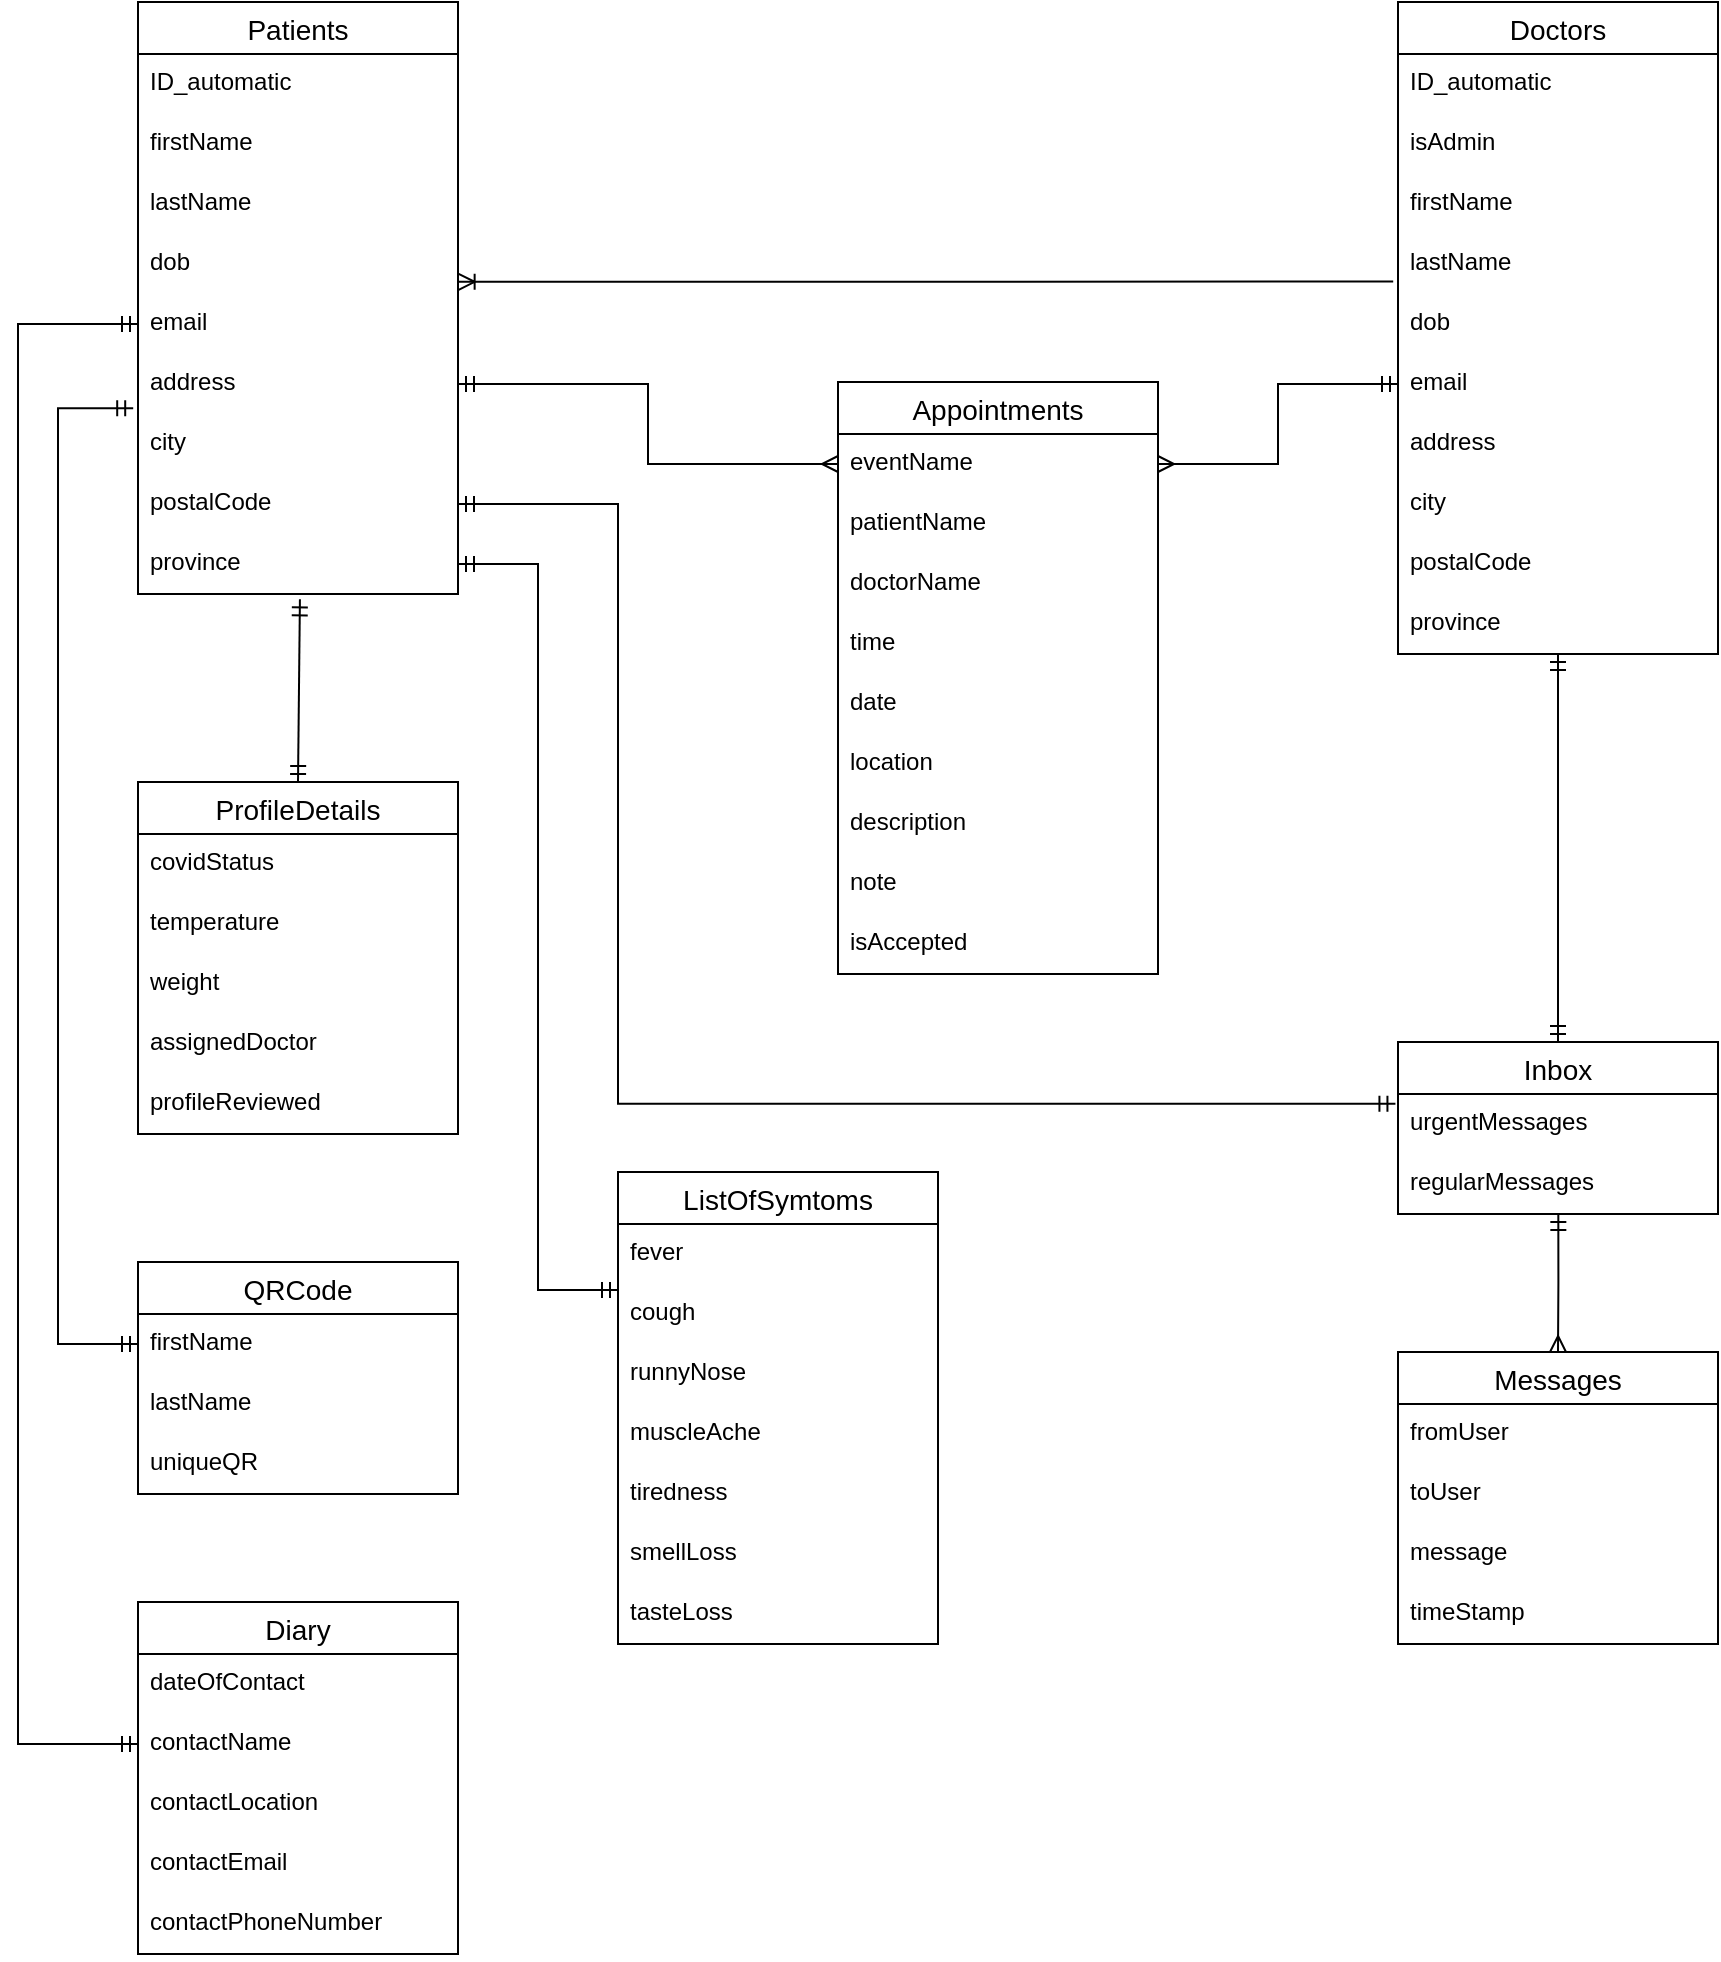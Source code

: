<mxfile>
    <diagram id="R2lEEEUBdFMjLlhIrx00" name="Page-1">
        <mxGraphModel dx="1397" dy="1213" grid="1" gridSize="10" guides="1" tooltips="1" connect="1" arrows="1" fold="1" page="1" pageScale="1" pageWidth="1100" pageHeight="850" math="0" shadow="0" extFonts="Permanent Marker^https://fonts.googleapis.com/css?family=Permanent+Marker">
            <root>
                <mxCell id="0"/>
                <mxCell id="1" parent="0"/>
                <mxCell id="PHFaT8uaR8jTqJFm2Dfu-1" value="Patients" style="swimlane;fontStyle=0;childLayout=stackLayout;horizontal=1;startSize=26;horizontalStack=0;resizeParent=1;resizeParentMax=0;resizeLast=0;collapsible=1;marginBottom=0;align=center;fontSize=14;" parent="1" vertex="1">
                    <mxGeometry x="160" y="50" width="160" height="296" as="geometry"/>
                </mxCell>
                <mxCell id="PHFaT8uaR8jTqJFm2Dfu-3" value="ID_automatic" style="text;strokeColor=none;fillColor=none;spacingLeft=4;spacingRight=4;overflow=hidden;rotatable=0;points=[[0,0.5],[1,0.5]];portConstraint=eastwest;fontSize=12;" parent="PHFaT8uaR8jTqJFm2Dfu-1" vertex="1">
                    <mxGeometry y="26" width="160" height="30" as="geometry"/>
                </mxCell>
                <mxCell id="PHFaT8uaR8jTqJFm2Dfu-2" value="firstName" style="text;strokeColor=none;fillColor=none;spacingLeft=4;spacingRight=4;overflow=hidden;rotatable=0;points=[[0,0.5],[1,0.5]];portConstraint=eastwest;fontSize=12;" parent="PHFaT8uaR8jTqJFm2Dfu-1" vertex="1">
                    <mxGeometry y="56" width="160" height="30" as="geometry"/>
                </mxCell>
                <mxCell id="PHFaT8uaR8jTqJFm2Dfu-12" value="lastName" style="text;strokeColor=none;fillColor=none;spacingLeft=4;spacingRight=4;overflow=hidden;rotatable=0;points=[[0,0.5],[1,0.5]];portConstraint=eastwest;fontSize=12;" parent="PHFaT8uaR8jTqJFm2Dfu-1" vertex="1">
                    <mxGeometry y="86" width="160" height="30" as="geometry"/>
                </mxCell>
                <mxCell id="PHFaT8uaR8jTqJFm2Dfu-15" value="dob" style="text;strokeColor=none;fillColor=none;spacingLeft=4;spacingRight=4;overflow=hidden;rotatable=0;points=[[0,0.5],[1,0.5]];portConstraint=eastwest;fontSize=12;" parent="PHFaT8uaR8jTqJFm2Dfu-1" vertex="1">
                    <mxGeometry y="116" width="160" height="30" as="geometry"/>
                </mxCell>
                <mxCell id="PHFaT8uaR8jTqJFm2Dfu-16" value="email" style="text;strokeColor=none;fillColor=none;spacingLeft=4;spacingRight=4;overflow=hidden;rotatable=0;points=[[0,0.5],[1,0.5]];portConstraint=eastwest;fontSize=12;" parent="PHFaT8uaR8jTqJFm2Dfu-1" vertex="1">
                    <mxGeometry y="146" width="160" height="30" as="geometry"/>
                </mxCell>
                <mxCell id="PHFaT8uaR8jTqJFm2Dfu-13" value="address" style="text;strokeColor=none;fillColor=none;spacingLeft=4;spacingRight=4;overflow=hidden;rotatable=0;points=[[0,0.5],[1,0.5]];portConstraint=eastwest;fontSize=12;" parent="PHFaT8uaR8jTqJFm2Dfu-1" vertex="1">
                    <mxGeometry y="176" width="160" height="30" as="geometry"/>
                </mxCell>
                <mxCell id="PHFaT8uaR8jTqJFm2Dfu-14" value="city" style="text;strokeColor=none;fillColor=none;spacingLeft=4;spacingRight=4;overflow=hidden;rotatable=0;points=[[0,0.5],[1,0.5]];portConstraint=eastwest;fontSize=12;" parent="PHFaT8uaR8jTqJFm2Dfu-1" vertex="1">
                    <mxGeometry y="206" width="160" height="30" as="geometry"/>
                </mxCell>
                <mxCell id="PHFaT8uaR8jTqJFm2Dfu-17" value="postalCode" style="text;strokeColor=none;fillColor=none;spacingLeft=4;spacingRight=4;overflow=hidden;rotatable=0;points=[[0,0.5],[1,0.5]];portConstraint=eastwest;fontSize=12;" parent="PHFaT8uaR8jTqJFm2Dfu-1" vertex="1">
                    <mxGeometry y="236" width="160" height="30" as="geometry"/>
                </mxCell>
                <mxCell id="PHFaT8uaR8jTqJFm2Dfu-18" value="province" style="text;strokeColor=none;fillColor=none;spacingLeft=4;spacingRight=4;overflow=hidden;rotatable=0;points=[[0,0.5],[1,0.5]];portConstraint=eastwest;fontSize=12;" parent="PHFaT8uaR8jTqJFm2Dfu-1" vertex="1">
                    <mxGeometry y="266" width="160" height="30" as="geometry"/>
                </mxCell>
                <mxCell id="PHFaT8uaR8jTqJFm2Dfu-19" value="Doctors" style="swimlane;fontStyle=0;childLayout=stackLayout;horizontal=1;startSize=26;horizontalStack=0;resizeParent=1;resizeParentMax=0;resizeLast=0;collapsible=1;marginBottom=0;align=center;fontSize=14;" parent="1" vertex="1">
                    <mxGeometry x="790" y="50" width="160" height="326" as="geometry"/>
                </mxCell>
                <mxCell id="PHFaT8uaR8jTqJFm2Dfu-20" value="ID_automatic" style="text;strokeColor=none;fillColor=none;spacingLeft=4;spacingRight=4;overflow=hidden;rotatable=0;points=[[0,0.5],[1,0.5]];portConstraint=eastwest;fontSize=12;" parent="PHFaT8uaR8jTqJFm2Dfu-19" vertex="1">
                    <mxGeometry y="26" width="160" height="30" as="geometry"/>
                </mxCell>
                <mxCell id="PHFaT8uaR8jTqJFm2Dfu-70" value="isAdmin" style="text;strokeColor=none;fillColor=none;spacingLeft=4;spacingRight=4;overflow=hidden;rotatable=0;points=[[0,0.5],[1,0.5]];portConstraint=eastwest;fontSize=12;" parent="PHFaT8uaR8jTqJFm2Dfu-19" vertex="1">
                    <mxGeometry y="56" width="160" height="30" as="geometry"/>
                </mxCell>
                <mxCell id="PHFaT8uaR8jTqJFm2Dfu-21" value="firstName" style="text;strokeColor=none;fillColor=none;spacingLeft=4;spacingRight=4;overflow=hidden;rotatable=0;points=[[0,0.5],[1,0.5]];portConstraint=eastwest;fontSize=12;" parent="PHFaT8uaR8jTqJFm2Dfu-19" vertex="1">
                    <mxGeometry y="86" width="160" height="30" as="geometry"/>
                </mxCell>
                <mxCell id="PHFaT8uaR8jTqJFm2Dfu-22" value="lastName" style="text;strokeColor=none;fillColor=none;spacingLeft=4;spacingRight=4;overflow=hidden;rotatable=0;points=[[0,0.5],[1,0.5]];portConstraint=eastwest;fontSize=12;" parent="PHFaT8uaR8jTqJFm2Dfu-19" vertex="1">
                    <mxGeometry y="116" width="160" height="30" as="geometry"/>
                </mxCell>
                <mxCell id="PHFaT8uaR8jTqJFm2Dfu-23" value="dob" style="text;strokeColor=none;fillColor=none;spacingLeft=4;spacingRight=4;overflow=hidden;rotatable=0;points=[[0,0.5],[1,0.5]];portConstraint=eastwest;fontSize=12;" parent="PHFaT8uaR8jTqJFm2Dfu-19" vertex="1">
                    <mxGeometry y="146" width="160" height="30" as="geometry"/>
                </mxCell>
                <mxCell id="PHFaT8uaR8jTqJFm2Dfu-24" value="email" style="text;strokeColor=none;fillColor=none;spacingLeft=4;spacingRight=4;overflow=hidden;rotatable=0;points=[[0,0.5],[1,0.5]];portConstraint=eastwest;fontSize=12;" parent="PHFaT8uaR8jTqJFm2Dfu-19" vertex="1">
                    <mxGeometry y="176" width="160" height="30" as="geometry"/>
                </mxCell>
                <mxCell id="PHFaT8uaR8jTqJFm2Dfu-25" value="address" style="text;strokeColor=none;fillColor=none;spacingLeft=4;spacingRight=4;overflow=hidden;rotatable=0;points=[[0,0.5],[1,0.5]];portConstraint=eastwest;fontSize=12;" parent="PHFaT8uaR8jTqJFm2Dfu-19" vertex="1">
                    <mxGeometry y="206" width="160" height="30" as="geometry"/>
                </mxCell>
                <mxCell id="PHFaT8uaR8jTqJFm2Dfu-26" value="city" style="text;strokeColor=none;fillColor=none;spacingLeft=4;spacingRight=4;overflow=hidden;rotatable=0;points=[[0,0.5],[1,0.5]];portConstraint=eastwest;fontSize=12;" parent="PHFaT8uaR8jTqJFm2Dfu-19" vertex="1">
                    <mxGeometry y="236" width="160" height="30" as="geometry"/>
                </mxCell>
                <mxCell id="PHFaT8uaR8jTqJFm2Dfu-27" value="postalCode" style="text;strokeColor=none;fillColor=none;spacingLeft=4;spacingRight=4;overflow=hidden;rotatable=0;points=[[0,0.5],[1,0.5]];portConstraint=eastwest;fontSize=12;" parent="PHFaT8uaR8jTqJFm2Dfu-19" vertex="1">
                    <mxGeometry y="266" width="160" height="30" as="geometry"/>
                </mxCell>
                <mxCell id="PHFaT8uaR8jTqJFm2Dfu-28" value="province" style="text;strokeColor=none;fillColor=none;spacingLeft=4;spacingRight=4;overflow=hidden;rotatable=0;points=[[0,0.5],[1,0.5]];portConstraint=eastwest;fontSize=12;" parent="PHFaT8uaR8jTqJFm2Dfu-19" vertex="1">
                    <mxGeometry y="296" width="160" height="30" as="geometry"/>
                </mxCell>
                <mxCell id="PHFaT8uaR8jTqJFm2Dfu-29" value="Appointments" style="swimlane;fontStyle=0;childLayout=stackLayout;horizontal=1;startSize=26;horizontalStack=0;resizeParent=1;resizeParentMax=0;resizeLast=0;collapsible=1;marginBottom=0;align=center;fontSize=14;" parent="1" vertex="1">
                    <mxGeometry x="510.0" y="240" width="160" height="296" as="geometry"/>
                </mxCell>
                <mxCell id="PHFaT8uaR8jTqJFm2Dfu-30" value="eventName" style="text;strokeColor=none;fillColor=none;spacingLeft=4;spacingRight=4;overflow=hidden;rotatable=0;points=[[0,0.5],[1,0.5]];portConstraint=eastwest;fontSize=12;" parent="PHFaT8uaR8jTqJFm2Dfu-29" vertex="1">
                    <mxGeometry y="26" width="160" height="30" as="geometry"/>
                </mxCell>
                <mxCell id="PHFaT8uaR8jTqJFm2Dfu-31" value="patientName" style="text;strokeColor=none;fillColor=none;spacingLeft=4;spacingRight=4;overflow=hidden;rotatable=0;points=[[0,0.5],[1,0.5]];portConstraint=eastwest;fontSize=12;" parent="PHFaT8uaR8jTqJFm2Dfu-29" vertex="1">
                    <mxGeometry y="56" width="160" height="30" as="geometry"/>
                </mxCell>
                <mxCell id="PHFaT8uaR8jTqJFm2Dfu-32" value="doctorName" style="text;strokeColor=none;fillColor=none;spacingLeft=4;spacingRight=4;overflow=hidden;rotatable=0;points=[[0,0.5],[1,0.5]];portConstraint=eastwest;fontSize=12;" parent="PHFaT8uaR8jTqJFm2Dfu-29" vertex="1">
                    <mxGeometry y="86" width="160" height="30" as="geometry"/>
                </mxCell>
                <mxCell id="PHFaT8uaR8jTqJFm2Dfu-59" value="time" style="text;strokeColor=none;fillColor=none;spacingLeft=4;spacingRight=4;overflow=hidden;rotatable=0;points=[[0,0.5],[1,0.5]];portConstraint=eastwest;fontSize=12;" parent="PHFaT8uaR8jTqJFm2Dfu-29" vertex="1">
                    <mxGeometry y="116" width="160" height="30" as="geometry"/>
                </mxCell>
                <mxCell id="PHFaT8uaR8jTqJFm2Dfu-60" value="date" style="text;strokeColor=none;fillColor=none;spacingLeft=4;spacingRight=4;overflow=hidden;rotatable=0;points=[[0,0.5],[1,0.5]];portConstraint=eastwest;fontSize=12;" parent="PHFaT8uaR8jTqJFm2Dfu-29" vertex="1">
                    <mxGeometry y="146" width="160" height="30" as="geometry"/>
                </mxCell>
                <mxCell id="12" value="location" style="text;strokeColor=none;fillColor=none;spacingLeft=4;spacingRight=4;overflow=hidden;rotatable=0;points=[[0,0.5],[1,0.5]];portConstraint=eastwest;fontSize=12;" vertex="1" parent="PHFaT8uaR8jTqJFm2Dfu-29">
                    <mxGeometry y="176" width="160" height="30" as="geometry"/>
                </mxCell>
                <mxCell id="9" value="description" style="text;strokeColor=none;fillColor=none;spacingLeft=4;spacingRight=4;overflow=hidden;rotatable=0;points=[[0,0.5],[1,0.5]];portConstraint=eastwest;fontSize=12;" vertex="1" parent="PHFaT8uaR8jTqJFm2Dfu-29">
                    <mxGeometry y="206" width="160" height="30" as="geometry"/>
                </mxCell>
                <mxCell id="10" value="note" style="text;strokeColor=none;fillColor=none;spacingLeft=4;spacingRight=4;overflow=hidden;rotatable=0;points=[[0,0.5],[1,0.5]];portConstraint=eastwest;fontSize=12;" vertex="1" parent="PHFaT8uaR8jTqJFm2Dfu-29">
                    <mxGeometry y="236" width="160" height="30" as="geometry"/>
                </mxCell>
                <mxCell id="11" value="isAccepted" style="text;strokeColor=none;fillColor=none;spacingLeft=4;spacingRight=4;overflow=hidden;rotatable=0;points=[[0,0.5],[1,0.5]];portConstraint=eastwest;fontSize=12;" vertex="1" parent="PHFaT8uaR8jTqJFm2Dfu-29">
                    <mxGeometry y="266" width="160" height="30" as="geometry"/>
                </mxCell>
                <mxCell id="PHFaT8uaR8jTqJFm2Dfu-33" value="ProfileDetails" style="swimlane;fontStyle=0;childLayout=stackLayout;horizontal=1;startSize=26;horizontalStack=0;resizeParent=1;resizeParentMax=0;resizeLast=0;collapsible=1;marginBottom=0;align=center;fontSize=14;" parent="1" vertex="1">
                    <mxGeometry x="160" y="440" width="160" height="176" as="geometry"/>
                </mxCell>
                <mxCell id="PHFaT8uaR8jTqJFm2Dfu-35" value="covidStatus" style="text;strokeColor=none;fillColor=none;spacingLeft=4;spacingRight=4;overflow=hidden;rotatable=0;points=[[0,0.5],[1,0.5]];portConstraint=eastwest;fontSize=12;" parent="PHFaT8uaR8jTqJFm2Dfu-33" vertex="1">
                    <mxGeometry y="26" width="160" height="30" as="geometry"/>
                </mxCell>
                <mxCell id="PHFaT8uaR8jTqJFm2Dfu-36" value="temperature" style="text;strokeColor=none;fillColor=none;spacingLeft=4;spacingRight=4;overflow=hidden;rotatable=0;points=[[0,0.5],[1,0.5]];portConstraint=eastwest;fontSize=12;" parent="PHFaT8uaR8jTqJFm2Dfu-33" vertex="1">
                    <mxGeometry y="56" width="160" height="30" as="geometry"/>
                </mxCell>
                <mxCell id="PHFaT8uaR8jTqJFm2Dfu-46" value="weight" style="text;strokeColor=none;fillColor=none;spacingLeft=4;spacingRight=4;overflow=hidden;rotatable=0;points=[[0,0.5],[1,0.5]];portConstraint=eastwest;fontSize=12;" parent="PHFaT8uaR8jTqJFm2Dfu-33" vertex="1">
                    <mxGeometry y="86" width="160" height="30" as="geometry"/>
                </mxCell>
                <mxCell id="PHFaT8uaR8jTqJFm2Dfu-47" value="assignedDoctor" style="text;strokeColor=none;fillColor=none;spacingLeft=4;spacingRight=4;overflow=hidden;rotatable=0;points=[[0,0.5],[1,0.5]];portConstraint=eastwest;fontSize=12;" parent="PHFaT8uaR8jTqJFm2Dfu-33" vertex="1">
                    <mxGeometry y="116" width="160" height="30" as="geometry"/>
                </mxCell>
                <mxCell id="PHFaT8uaR8jTqJFm2Dfu-48" value="profileReviewed" style="text;strokeColor=none;fillColor=none;spacingLeft=4;spacingRight=4;overflow=hidden;rotatable=0;points=[[0,0.5],[1,0.5]];portConstraint=eastwest;fontSize=12;" parent="PHFaT8uaR8jTqJFm2Dfu-33" vertex="1">
                    <mxGeometry y="146" width="160" height="30" as="geometry"/>
                </mxCell>
                <mxCell id="PHFaT8uaR8jTqJFm2Dfu-77" style="edgeStyle=orthogonalEdgeStyle;rounded=0;orthogonalLoop=1;jettySize=auto;html=1;exitX=0.5;exitY=0;exitDx=0;exitDy=0;startArrow=ERmandOne;startFill=0;endArrow=ERmandOne;endFill=0;entryX=0.5;entryY=1;entryDx=0;entryDy=0;" parent="1" source="PHFaT8uaR8jTqJFm2Dfu-37" target="PHFaT8uaR8jTqJFm2Dfu-19" edge="1">
                    <mxGeometry relative="1" as="geometry">
                        <mxPoint x="870" y="380" as="targetPoint"/>
                    </mxGeometry>
                </mxCell>
                <mxCell id="PHFaT8uaR8jTqJFm2Dfu-37" value="Inbox" style="swimlane;fontStyle=0;childLayout=stackLayout;horizontal=1;startSize=26;horizontalStack=0;resizeParent=1;resizeParentMax=0;resizeLast=0;collapsible=1;marginBottom=0;align=center;fontSize=14;" parent="1" vertex="1">
                    <mxGeometry x="790" y="570" width="160" height="86" as="geometry"/>
                </mxCell>
                <mxCell id="PHFaT8uaR8jTqJFm2Dfu-38" value="urgentMessages" style="text;strokeColor=none;fillColor=none;spacingLeft=4;spacingRight=4;overflow=hidden;rotatable=0;points=[[0,0.5],[1,0.5]];portConstraint=eastwest;fontSize=12;" parent="PHFaT8uaR8jTqJFm2Dfu-37" vertex="1">
                    <mxGeometry y="26" width="160" height="30" as="geometry"/>
                </mxCell>
                <mxCell id="PHFaT8uaR8jTqJFm2Dfu-66" value="regularMessages" style="text;strokeColor=none;fillColor=none;spacingLeft=4;spacingRight=4;overflow=hidden;rotatable=0;points=[[0,0.5],[1,0.5]];portConstraint=eastwest;fontSize=12;" parent="PHFaT8uaR8jTqJFm2Dfu-37" vertex="1">
                    <mxGeometry y="56" width="160" height="30" as="geometry"/>
                </mxCell>
                <mxCell id="PHFaT8uaR8jTqJFm2Dfu-41" value="QRCode" style="swimlane;fontStyle=0;childLayout=stackLayout;horizontal=1;startSize=26;horizontalStack=0;resizeParent=1;resizeParentMax=0;resizeLast=0;collapsible=1;marginBottom=0;align=center;fontSize=14;" parent="1" vertex="1">
                    <mxGeometry x="160" y="680" width="160" height="116" as="geometry"/>
                </mxCell>
                <mxCell id="PHFaT8uaR8jTqJFm2Dfu-43" value="firstName" style="text;strokeColor=none;fillColor=none;spacingLeft=4;spacingRight=4;overflow=hidden;rotatable=0;points=[[0,0.5],[1,0.5]];portConstraint=eastwest;fontSize=12;" parent="PHFaT8uaR8jTqJFm2Dfu-41" vertex="1">
                    <mxGeometry y="26" width="160" height="30" as="geometry"/>
                </mxCell>
                <mxCell id="PHFaT8uaR8jTqJFm2Dfu-44" value="lastName" style="text;strokeColor=none;fillColor=none;spacingLeft=4;spacingRight=4;overflow=hidden;rotatable=0;points=[[0,0.5],[1,0.5]];portConstraint=eastwest;fontSize=12;" parent="PHFaT8uaR8jTqJFm2Dfu-41" vertex="1">
                    <mxGeometry y="56" width="160" height="30" as="geometry"/>
                </mxCell>
                <mxCell id="PHFaT8uaR8jTqJFm2Dfu-45" value="uniqueQR" style="text;strokeColor=none;fillColor=none;spacingLeft=4;spacingRight=4;overflow=hidden;rotatable=0;points=[[0,0.5],[1,0.5]];portConstraint=eastwest;fontSize=12;" parent="PHFaT8uaR8jTqJFm2Dfu-41" vertex="1">
                    <mxGeometry y="86" width="160" height="30" as="geometry"/>
                </mxCell>
                <mxCell id="PHFaT8uaR8jTqJFm2Dfu-49" value="ListOfSymtoms" style="swimlane;fontStyle=0;childLayout=stackLayout;horizontal=1;startSize=26;horizontalStack=0;resizeParent=1;resizeParentMax=0;resizeLast=0;collapsible=1;marginBottom=0;align=center;fontSize=14;" parent="1" vertex="1">
                    <mxGeometry x="400" y="635" width="160" height="236" as="geometry"/>
                </mxCell>
                <mxCell id="PHFaT8uaR8jTqJFm2Dfu-50" value="fever" style="text;strokeColor=none;fillColor=none;spacingLeft=4;spacingRight=4;overflow=hidden;rotatable=0;points=[[0,0.5],[1,0.5]];portConstraint=eastwest;fontSize=12;" parent="PHFaT8uaR8jTqJFm2Dfu-49" vertex="1">
                    <mxGeometry y="26" width="160" height="30" as="geometry"/>
                </mxCell>
                <mxCell id="PHFaT8uaR8jTqJFm2Dfu-51" value="cough" style="text;strokeColor=none;fillColor=none;spacingLeft=4;spacingRight=4;overflow=hidden;rotatable=0;points=[[0,0.5],[1,0.5]];portConstraint=eastwest;fontSize=12;" parent="PHFaT8uaR8jTqJFm2Dfu-49" vertex="1">
                    <mxGeometry y="56" width="160" height="30" as="geometry"/>
                </mxCell>
                <mxCell id="PHFaT8uaR8jTqJFm2Dfu-52" value="runnyNose" style="text;strokeColor=none;fillColor=none;spacingLeft=4;spacingRight=4;overflow=hidden;rotatable=0;points=[[0,0.5],[1,0.5]];portConstraint=eastwest;fontSize=12;" parent="PHFaT8uaR8jTqJFm2Dfu-49" vertex="1">
                    <mxGeometry y="86" width="160" height="30" as="geometry"/>
                </mxCell>
                <mxCell id="PHFaT8uaR8jTqJFm2Dfu-53" value="muscleAche" style="text;strokeColor=none;fillColor=none;spacingLeft=4;spacingRight=4;overflow=hidden;rotatable=0;points=[[0,0.5],[1,0.5]];portConstraint=eastwest;fontSize=12;" parent="PHFaT8uaR8jTqJFm2Dfu-49" vertex="1">
                    <mxGeometry y="116" width="160" height="30" as="geometry"/>
                </mxCell>
                <mxCell id="PHFaT8uaR8jTqJFm2Dfu-54" value="tiredness" style="text;strokeColor=none;fillColor=none;spacingLeft=4;spacingRight=4;overflow=hidden;rotatable=0;points=[[0,0.5],[1,0.5]];portConstraint=eastwest;fontSize=12;" parent="PHFaT8uaR8jTqJFm2Dfu-49" vertex="1">
                    <mxGeometry y="146" width="160" height="30" as="geometry"/>
                </mxCell>
                <mxCell id="PHFaT8uaR8jTqJFm2Dfu-55" value="smellLoss" style="text;strokeColor=none;fillColor=none;spacingLeft=4;spacingRight=4;overflow=hidden;rotatable=0;points=[[0,0.5],[1,0.5]];portConstraint=eastwest;fontSize=12;" parent="PHFaT8uaR8jTqJFm2Dfu-49" vertex="1">
                    <mxGeometry y="176" width="160" height="30" as="geometry"/>
                </mxCell>
                <mxCell id="PHFaT8uaR8jTqJFm2Dfu-56" value="tasteLoss" style="text;strokeColor=none;fillColor=none;spacingLeft=4;spacingRight=4;overflow=hidden;rotatable=0;points=[[0,0.5],[1,0.5]];portConstraint=eastwest;fontSize=12;" parent="PHFaT8uaR8jTqJFm2Dfu-49" vertex="1">
                    <mxGeometry y="206" width="160" height="30" as="geometry"/>
                </mxCell>
                <mxCell id="PHFaT8uaR8jTqJFm2Dfu-58" value="" style="edgeStyle=entityRelationEdgeStyle;fontSize=12;html=1;endArrow=ERoneToMany;rounded=0;exitX=-0.015;exitY=0.793;exitDx=0;exitDy=0;entryX=1.002;entryY=0.797;entryDx=0;entryDy=0;exitPerimeter=0;entryPerimeter=0;" parent="1" source="PHFaT8uaR8jTqJFm2Dfu-22" target="PHFaT8uaR8jTqJFm2Dfu-15" edge="1">
                    <mxGeometry width="100" height="100" relative="1" as="geometry">
                        <mxPoint x="340" y="540" as="sourcePoint"/>
                        <mxPoint x="440" y="440" as="targetPoint"/>
                    </mxGeometry>
                </mxCell>
                <mxCell id="PHFaT8uaR8jTqJFm2Dfu-61" value="Messages" style="swimlane;fontStyle=0;childLayout=stackLayout;horizontal=1;startSize=26;horizontalStack=0;resizeParent=1;resizeParentMax=0;resizeLast=0;collapsible=1;marginBottom=0;align=center;fontSize=14;" parent="1" vertex="1">
                    <mxGeometry x="790" y="725" width="160" height="146" as="geometry"/>
                </mxCell>
                <mxCell id="PHFaT8uaR8jTqJFm2Dfu-63" value="fromUser" style="text;strokeColor=none;fillColor=none;spacingLeft=4;spacingRight=4;overflow=hidden;rotatable=0;points=[[0,0.5],[1,0.5]];portConstraint=eastwest;fontSize=12;" parent="PHFaT8uaR8jTqJFm2Dfu-61" vertex="1">
                    <mxGeometry y="26" width="160" height="30" as="geometry"/>
                </mxCell>
                <mxCell id="PHFaT8uaR8jTqJFm2Dfu-64" value="toUser" style="text;strokeColor=none;fillColor=none;spacingLeft=4;spacingRight=4;overflow=hidden;rotatable=0;points=[[0,0.5],[1,0.5]];portConstraint=eastwest;fontSize=12;" parent="PHFaT8uaR8jTqJFm2Dfu-61" vertex="1">
                    <mxGeometry y="56" width="160" height="30" as="geometry"/>
                </mxCell>
                <mxCell id="PHFaT8uaR8jTqJFm2Dfu-62" value="message" style="text;strokeColor=none;fillColor=none;spacingLeft=4;spacingRight=4;overflow=hidden;rotatable=0;points=[[0,0.5],[1,0.5]];portConstraint=eastwest;fontSize=12;" parent="PHFaT8uaR8jTqJFm2Dfu-61" vertex="1">
                    <mxGeometry y="86" width="160" height="30" as="geometry"/>
                </mxCell>
                <mxCell id="PHFaT8uaR8jTqJFm2Dfu-65" value="timeStamp" style="text;strokeColor=none;fillColor=none;spacingLeft=4;spacingRight=4;overflow=hidden;rotatable=0;points=[[0,0.5],[1,0.5]];portConstraint=eastwest;fontSize=12;" parent="PHFaT8uaR8jTqJFm2Dfu-61" vertex="1">
                    <mxGeometry y="116" width="160" height="30" as="geometry"/>
                </mxCell>
                <mxCell id="PHFaT8uaR8jTqJFm2Dfu-68" value="" style="fontSize=12;html=1;endArrow=ERmandOne;startArrow=ERmandOne;rounded=0;exitX=0.5;exitY=0;exitDx=0;exitDy=0;entryX=0.506;entryY=1.089;entryDx=0;entryDy=0;entryPerimeter=0;" parent="1" source="PHFaT8uaR8jTqJFm2Dfu-33" target="PHFaT8uaR8jTqJFm2Dfu-18" edge="1">
                    <mxGeometry width="100" height="100" relative="1" as="geometry">
                        <mxPoint x="340" y="540" as="sourcePoint"/>
                        <mxPoint x="230" y="370" as="targetPoint"/>
                    </mxGeometry>
                </mxCell>
                <mxCell id="PHFaT8uaR8jTqJFm2Dfu-72" value="" style="edgeStyle=orthogonalEdgeStyle;fontSize=12;html=1;endArrow=ERmandOne;startArrow=ERmandOne;rounded=0;exitX=0;exitY=0.5;exitDx=0;exitDy=0;entryX=-0.015;entryY=0.904;entryDx=0;entryDy=0;entryPerimeter=0;" parent="1" source="PHFaT8uaR8jTqJFm2Dfu-43" target="PHFaT8uaR8jTqJFm2Dfu-13" edge="1">
                    <mxGeometry width="100" height="100" relative="1" as="geometry">
                        <mxPoint x="100" y="754" as="sourcePoint"/>
                        <mxPoint x="160" y="330" as="targetPoint"/>
                        <Array as="points">
                            <mxPoint x="120" y="721"/>
                            <mxPoint x="120" y="253"/>
                        </Array>
                    </mxGeometry>
                </mxCell>
                <mxCell id="PHFaT8uaR8jTqJFm2Dfu-73" style="edgeStyle=orthogonalEdgeStyle;rounded=0;orthogonalLoop=1;jettySize=auto;html=1;exitX=1;exitY=0.5;exitDx=0;exitDy=0;entryX=0;entryY=0.5;entryDx=0;entryDy=0;endArrow=ERmany;endFill=0;startArrow=ERmandOne;startFill=0;" parent="1" source="PHFaT8uaR8jTqJFm2Dfu-13" target="PHFaT8uaR8jTqJFm2Dfu-30" edge="1">
                    <mxGeometry relative="1" as="geometry"/>
                </mxCell>
                <mxCell id="PHFaT8uaR8jTqJFm2Dfu-74" style="edgeStyle=orthogonalEdgeStyle;rounded=0;orthogonalLoop=1;jettySize=auto;html=1;exitX=1;exitY=0.5;exitDx=0;exitDy=0;entryX=0;entryY=0.5;entryDx=0;entryDy=0;startArrow=ERmany;startFill=0;endArrow=ERmandOne;endFill=0;" parent="1" source="PHFaT8uaR8jTqJFm2Dfu-30" target="PHFaT8uaR8jTqJFm2Dfu-24" edge="1">
                    <mxGeometry relative="1" as="geometry"/>
                </mxCell>
                <mxCell id="PHFaT8uaR8jTqJFm2Dfu-75" style="edgeStyle=orthogonalEdgeStyle;rounded=0;orthogonalLoop=1;jettySize=auto;html=1;exitX=1;exitY=0.5;exitDx=0;exitDy=0;entryX=0;entryY=0.25;entryDx=0;entryDy=0;startArrow=ERmandOne;startFill=0;endArrow=ERmandOne;endFill=0;" parent="1" source="PHFaT8uaR8jTqJFm2Dfu-18" target="PHFaT8uaR8jTqJFm2Dfu-49" edge="1">
                    <mxGeometry relative="1" as="geometry"/>
                </mxCell>
                <mxCell id="PHFaT8uaR8jTqJFm2Dfu-76" style="edgeStyle=orthogonalEdgeStyle;rounded=0;orthogonalLoop=1;jettySize=auto;html=1;exitX=1;exitY=0.5;exitDx=0;exitDy=0;entryX=-0.008;entryY=0.163;entryDx=0;entryDy=0;entryPerimeter=0;startArrow=ERmandOne;startFill=0;endArrow=ERmandOne;endFill=0;" parent="1" source="PHFaT8uaR8jTqJFm2Dfu-17" target="PHFaT8uaR8jTqJFm2Dfu-38" edge="1">
                    <mxGeometry relative="1" as="geometry">
                        <Array as="points">
                            <mxPoint x="400" y="301"/>
                            <mxPoint x="400" y="601"/>
                        </Array>
                    </mxGeometry>
                </mxCell>
                <mxCell id="PHFaT8uaR8jTqJFm2Dfu-78" style="edgeStyle=orthogonalEdgeStyle;rounded=0;orthogonalLoop=1;jettySize=auto;html=1;exitX=0.501;exitY=1.001;exitDx=0;exitDy=0;startArrow=ERmandOne;startFill=0;endArrow=ERmany;endFill=0;entryX=0.5;entryY=0;entryDx=0;entryDy=0;exitPerimeter=0;" parent="1" source="PHFaT8uaR8jTqJFm2Dfu-66" target="PHFaT8uaR8jTqJFm2Dfu-61" edge="1">
                    <mxGeometry relative="1" as="geometry">
                        <mxPoint x="800" y="660" as="sourcePoint"/>
                    </mxGeometry>
                </mxCell>
                <mxCell id="2" value="Diary" style="swimlane;fontStyle=0;childLayout=stackLayout;horizontal=1;startSize=26;horizontalStack=0;resizeParent=1;resizeParentMax=0;resizeLast=0;collapsible=1;marginBottom=0;align=center;fontSize=14;" vertex="1" parent="1">
                    <mxGeometry x="160" y="850" width="160" height="176" as="geometry"/>
                </mxCell>
                <mxCell id="3" value="dateOfContact" style="text;strokeColor=none;fillColor=none;spacingLeft=4;spacingRight=4;overflow=hidden;rotatable=0;points=[[0,0.5],[1,0.5]];portConstraint=eastwest;fontSize=12;" vertex="1" parent="2">
                    <mxGeometry y="26" width="160" height="30" as="geometry"/>
                </mxCell>
                <mxCell id="4" value="contactName" style="text;strokeColor=none;fillColor=none;spacingLeft=4;spacingRight=4;overflow=hidden;rotatable=0;points=[[0,0.5],[1,0.5]];portConstraint=eastwest;fontSize=12;" vertex="1" parent="2">
                    <mxGeometry y="56" width="160" height="30" as="geometry"/>
                </mxCell>
                <mxCell id="5" value="contactLocation" style="text;strokeColor=none;fillColor=none;spacingLeft=4;spacingRight=4;overflow=hidden;rotatable=0;points=[[0,0.5],[1,0.5]];portConstraint=eastwest;fontSize=12;" vertex="1" parent="2">
                    <mxGeometry y="86" width="160" height="30" as="geometry"/>
                </mxCell>
                <mxCell id="6" value="contactEmail" style="text;strokeColor=none;fillColor=none;spacingLeft=4;spacingRight=4;overflow=hidden;rotatable=0;points=[[0,0.5],[1,0.5]];portConstraint=eastwest;fontSize=12;" vertex="1" parent="2">
                    <mxGeometry y="116" width="160" height="30" as="geometry"/>
                </mxCell>
                <mxCell id="7" value="contactPhoneNumber" style="text;strokeColor=none;fillColor=none;spacingLeft=4;spacingRight=4;overflow=hidden;rotatable=0;points=[[0,0.5],[1,0.5]];portConstraint=eastwest;fontSize=12;" vertex="1" parent="2">
                    <mxGeometry y="146" width="160" height="30" as="geometry"/>
                </mxCell>
                <mxCell id="8" style="edgeStyle=orthogonalEdgeStyle;html=1;exitX=0;exitY=0.5;exitDx=0;exitDy=0;entryX=0;entryY=0.5;entryDx=0;entryDy=0;endArrow=ERmandOne;endFill=0;rounded=0;startArrow=ERmandOne;startFill=0;" edge="1" parent="1" source="PHFaT8uaR8jTqJFm2Dfu-16" target="4">
                    <mxGeometry relative="1" as="geometry">
                        <Array as="points">
                            <mxPoint x="100" y="211"/>
                            <mxPoint x="100" y="921"/>
                        </Array>
                    </mxGeometry>
                </mxCell>
            </root>
        </mxGraphModel>
    </diagram>
</mxfile>